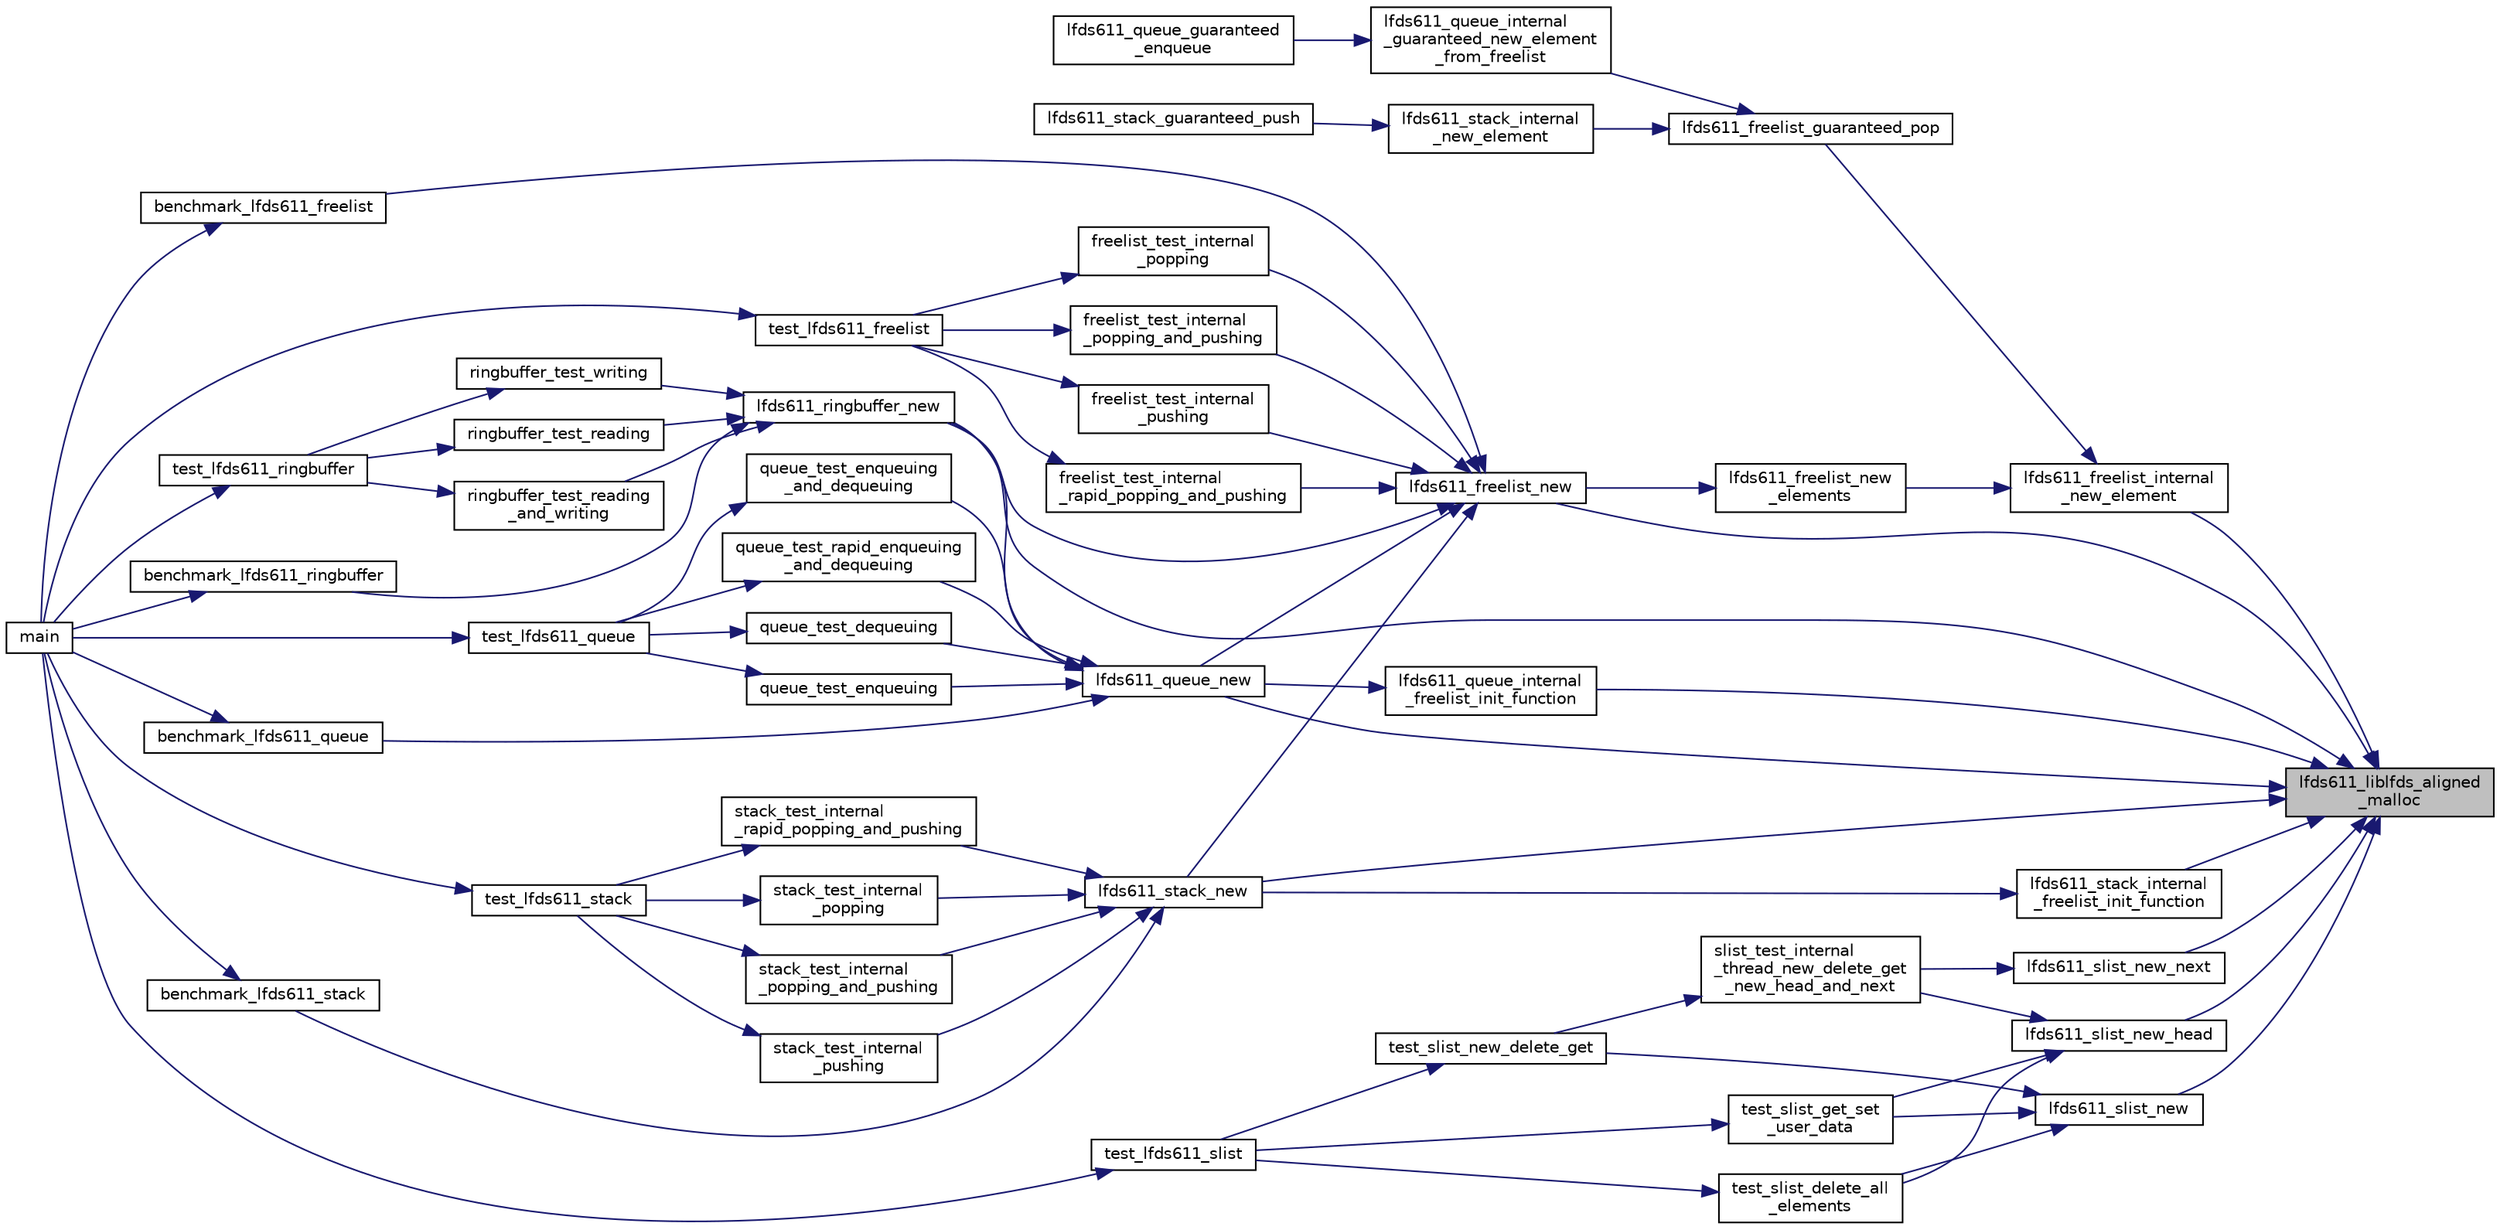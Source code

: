 digraph "lfds611_liblfds_aligned_malloc"
{
 // LATEX_PDF_SIZE
  edge [fontname="Helvetica",fontsize="10",labelfontname="Helvetica",labelfontsize="10"];
  node [fontname="Helvetica",fontsize="10",shape=record];
  rankdir="RL";
  Node1 [label="lfds611_liblfds_aligned\l_malloc",height=0.2,width=0.4,color="black", fillcolor="grey75", style="filled", fontcolor="black",tooltip=" "];
  Node1 -> Node2 [dir="back",color="midnightblue",fontsize="10",style="solid",fontname="Helvetica"];
  Node2 [label="lfds611_freelist_internal\l_new_element",height=0.2,width=0.4,color="black", fillcolor="white", style="filled",URL="$lfds611__freelist__new_8c.html#a14acdaafc0d4b786ed069643cdfe11a7",tooltip=" "];
  Node2 -> Node3 [dir="back",color="midnightblue",fontsize="10",style="solid",fontname="Helvetica"];
  Node3 [label="lfds611_freelist_guaranteed_pop",height=0.2,width=0.4,color="black", fillcolor="white", style="filled",URL="$lfds611__freelist__pop__push_8c.html#a2e2dca738782b6911311977722cf404d",tooltip=" "];
  Node3 -> Node4 [dir="back",color="midnightblue",fontsize="10",style="solid",fontname="Helvetica"];
  Node4 [label="lfds611_queue_internal\l_guaranteed_new_element\l_from_freelist",height=0.2,width=0.4,color="black", fillcolor="white", style="filled",URL="$lfds611__queue__new_8c.html#a9cfa978b5d1bd43a54126a7e85292659",tooltip=" "];
  Node4 -> Node5 [dir="back",color="midnightblue",fontsize="10",style="solid",fontname="Helvetica"];
  Node5 [label="lfds611_queue_guaranteed\l_enqueue",height=0.2,width=0.4,color="black", fillcolor="white", style="filled",URL="$lfds611__queue__queue_8c.html#abae2d00c8f5c1b90a48df150b6560ec1",tooltip=" "];
  Node3 -> Node6 [dir="back",color="midnightblue",fontsize="10",style="solid",fontname="Helvetica"];
  Node6 [label="lfds611_stack_internal\l_new_element",height=0.2,width=0.4,color="black", fillcolor="white", style="filled",URL="$lfds611__stack__new_8c.html#a251d0d96f46be6c3a0ac927ad14b615f",tooltip=" "];
  Node6 -> Node7 [dir="back",color="midnightblue",fontsize="10",style="solid",fontname="Helvetica"];
  Node7 [label="lfds611_stack_guaranteed_push",height=0.2,width=0.4,color="black", fillcolor="white", style="filled",URL="$lfds611__stack__push__pop_8c.html#a4cf92e6c3e4e9e7fe3fe6251148f6583",tooltip=" "];
  Node2 -> Node8 [dir="back",color="midnightblue",fontsize="10",style="solid",fontname="Helvetica"];
  Node8 [label="lfds611_freelist_new\l_elements",height=0.2,width=0.4,color="black", fillcolor="white", style="filled",URL="$lfds611__freelist__new_8c.html#ad2958223967d1c42b02507e5555aa73c",tooltip=" "];
  Node8 -> Node9 [dir="back",color="midnightblue",fontsize="10",style="solid",fontname="Helvetica"];
  Node9 [label="lfds611_freelist_new",height=0.2,width=0.4,color="black", fillcolor="white", style="filled",URL="$lfds611__freelist__new_8c.html#a2045c8edde63991a6ff575e81a515d1e",tooltip=" "];
  Node9 -> Node10 [dir="back",color="midnightblue",fontsize="10",style="solid",fontname="Helvetica"];
  Node10 [label="benchmark_lfds611_freelist",height=0.2,width=0.4,color="black", fillcolor="white", style="filled",URL="$liblfds6_81_81_2test_2src_2internal_8h.html#a7ac3aa2d717c531e9b224449fddb04ba",tooltip=" "];
  Node10 -> Node11 [dir="back",color="midnightblue",fontsize="10",style="solid",fontname="Helvetica"];
  Node11 [label="main",height=0.2,width=0.4,color="black", fillcolor="white", style="filled",URL="$UTIL_2LFDS_2liblfds6_81_81_2test_2src_2main_8c.html#a3c04138a5bfe5d72780bb7e82a18e627",tooltip=" "];
  Node9 -> Node12 [dir="back",color="midnightblue",fontsize="10",style="solid",fontname="Helvetica"];
  Node12 [label="freelist_test_internal\l_popping",height=0.2,width=0.4,color="black", fillcolor="white", style="filled",URL="$test__freelist_8c.html#a24f0389da483595a7b1eac48acb6997a",tooltip=" "];
  Node12 -> Node13 [dir="back",color="midnightblue",fontsize="10",style="solid",fontname="Helvetica"];
  Node13 [label="test_lfds611_freelist",height=0.2,width=0.4,color="black", fillcolor="white", style="filled",URL="$test__freelist_8c.html#a9990f1994c05ae97b213ee0b059d8fc5",tooltip=" "];
  Node13 -> Node11 [dir="back",color="midnightblue",fontsize="10",style="solid",fontname="Helvetica"];
  Node9 -> Node14 [dir="back",color="midnightblue",fontsize="10",style="solid",fontname="Helvetica"];
  Node14 [label="freelist_test_internal\l_popping_and_pushing",height=0.2,width=0.4,color="black", fillcolor="white", style="filled",URL="$test__freelist_8c.html#a66449339f8975b98fbe31cc287fa7af1",tooltip=" "];
  Node14 -> Node13 [dir="back",color="midnightblue",fontsize="10",style="solid",fontname="Helvetica"];
  Node9 -> Node15 [dir="back",color="midnightblue",fontsize="10",style="solid",fontname="Helvetica"];
  Node15 [label="freelist_test_internal\l_pushing",height=0.2,width=0.4,color="black", fillcolor="white", style="filled",URL="$test__freelist_8c.html#aac1850bdb558429621af572d32bfd592",tooltip=" "];
  Node15 -> Node13 [dir="back",color="midnightblue",fontsize="10",style="solid",fontname="Helvetica"];
  Node9 -> Node16 [dir="back",color="midnightblue",fontsize="10",style="solid",fontname="Helvetica"];
  Node16 [label="freelist_test_internal\l_rapid_popping_and_pushing",height=0.2,width=0.4,color="black", fillcolor="white", style="filled",URL="$test__freelist_8c.html#ac7dac436435acb477b606731ee7084a3",tooltip=" "];
  Node16 -> Node13 [dir="back",color="midnightblue",fontsize="10",style="solid",fontname="Helvetica"];
  Node9 -> Node17 [dir="back",color="midnightblue",fontsize="10",style="solid",fontname="Helvetica"];
  Node17 [label="lfds611_queue_new",height=0.2,width=0.4,color="black", fillcolor="white", style="filled",URL="$lfds611__queue__new_8c.html#a95d87cc75a4acff57b66e9a1241027ee",tooltip=" "];
  Node17 -> Node18 [dir="back",color="midnightblue",fontsize="10",style="solid",fontname="Helvetica"];
  Node18 [label="benchmark_lfds611_queue",height=0.2,width=0.4,color="black", fillcolor="white", style="filled",URL="$liblfds6_81_81_2test_2src_2internal_8h.html#acd92fa3d48240cbf8229c145ef7bf7c9",tooltip=" "];
  Node18 -> Node11 [dir="back",color="midnightblue",fontsize="10",style="solid",fontname="Helvetica"];
  Node17 -> Node19 [dir="back",color="midnightblue",fontsize="10",style="solid",fontname="Helvetica"];
  Node19 [label="lfds611_ringbuffer_new",height=0.2,width=0.4,color="black", fillcolor="white", style="filled",URL="$lfds611__ringbuffer__new_8c.html#a85e4b5178c88f88d019a49dd0c9cda8d",tooltip=" "];
  Node19 -> Node20 [dir="back",color="midnightblue",fontsize="10",style="solid",fontname="Helvetica"];
  Node20 [label="benchmark_lfds611_ringbuffer",height=0.2,width=0.4,color="black", fillcolor="white", style="filled",URL="$liblfds6_81_81_2test_2src_2internal_8h.html#a0ee0b1ccd335333378d59a07232d052b",tooltip=" "];
  Node20 -> Node11 [dir="back",color="midnightblue",fontsize="10",style="solid",fontname="Helvetica"];
  Node19 -> Node21 [dir="back",color="midnightblue",fontsize="10",style="solid",fontname="Helvetica"];
  Node21 [label="ringbuffer_test_reading",height=0.2,width=0.4,color="black", fillcolor="white", style="filled",URL="$test__ringbuffer_8c.html#acea7fcc1cef012c3a1786ffeb579773d",tooltip=" "];
  Node21 -> Node22 [dir="back",color="midnightblue",fontsize="10",style="solid",fontname="Helvetica"];
  Node22 [label="test_lfds611_ringbuffer",height=0.2,width=0.4,color="black", fillcolor="white", style="filled",URL="$test__ringbuffer_8c.html#a52cca45019fa8713ede0315242dc2639",tooltip=" "];
  Node22 -> Node11 [dir="back",color="midnightblue",fontsize="10",style="solid",fontname="Helvetica"];
  Node19 -> Node23 [dir="back",color="midnightblue",fontsize="10",style="solid",fontname="Helvetica"];
  Node23 [label="ringbuffer_test_reading\l_and_writing",height=0.2,width=0.4,color="black", fillcolor="white", style="filled",URL="$test__ringbuffer_8c.html#ad77615a02be8970a969721763aab3a22",tooltip=" "];
  Node23 -> Node22 [dir="back",color="midnightblue",fontsize="10",style="solid",fontname="Helvetica"];
  Node19 -> Node24 [dir="back",color="midnightblue",fontsize="10",style="solid",fontname="Helvetica"];
  Node24 [label="ringbuffer_test_writing",height=0.2,width=0.4,color="black", fillcolor="white", style="filled",URL="$test__ringbuffer_8c.html#ab6f3a403c6f25abb82a1667bbf40c2e7",tooltip=" "];
  Node24 -> Node22 [dir="back",color="midnightblue",fontsize="10",style="solid",fontname="Helvetica"];
  Node17 -> Node25 [dir="back",color="midnightblue",fontsize="10",style="solid",fontname="Helvetica"];
  Node25 [label="queue_test_dequeuing",height=0.2,width=0.4,color="black", fillcolor="white", style="filled",URL="$test__queue_8c.html#a1290bd1770139c22378c55dc5d9b8033",tooltip=" "];
  Node25 -> Node26 [dir="back",color="midnightblue",fontsize="10",style="solid",fontname="Helvetica"];
  Node26 [label="test_lfds611_queue",height=0.2,width=0.4,color="black", fillcolor="white", style="filled",URL="$test__queue_8c.html#a0017b2d6ba27b4152a4ab66a2e454612",tooltip=" "];
  Node26 -> Node11 [dir="back",color="midnightblue",fontsize="10",style="solid",fontname="Helvetica"];
  Node17 -> Node27 [dir="back",color="midnightblue",fontsize="10",style="solid",fontname="Helvetica"];
  Node27 [label="queue_test_enqueuing",height=0.2,width=0.4,color="black", fillcolor="white", style="filled",URL="$test__queue_8c.html#a13000a3c1ddf073a6c117ad3e613a871",tooltip=" "];
  Node27 -> Node26 [dir="back",color="midnightblue",fontsize="10",style="solid",fontname="Helvetica"];
  Node17 -> Node28 [dir="back",color="midnightblue",fontsize="10",style="solid",fontname="Helvetica"];
  Node28 [label="queue_test_enqueuing\l_and_dequeuing",height=0.2,width=0.4,color="black", fillcolor="white", style="filled",URL="$test__queue_8c.html#a5df673936334ce51cf6f50cc6a27c1a4",tooltip=" "];
  Node28 -> Node26 [dir="back",color="midnightblue",fontsize="10",style="solid",fontname="Helvetica"];
  Node17 -> Node29 [dir="back",color="midnightblue",fontsize="10",style="solid",fontname="Helvetica"];
  Node29 [label="queue_test_rapid_enqueuing\l_and_dequeuing",height=0.2,width=0.4,color="black", fillcolor="white", style="filled",URL="$test__queue_8c.html#a82d3e80b33319e984824639febe139d8",tooltip=" "];
  Node29 -> Node26 [dir="back",color="midnightblue",fontsize="10",style="solid",fontname="Helvetica"];
  Node9 -> Node19 [dir="back",color="midnightblue",fontsize="10",style="solid",fontname="Helvetica"];
  Node9 -> Node30 [dir="back",color="midnightblue",fontsize="10",style="solid",fontname="Helvetica"];
  Node30 [label="lfds611_stack_new",height=0.2,width=0.4,color="black", fillcolor="white", style="filled",URL="$lfds611__stack__new_8c.html#a385810a5ab32cbfd478616f3a69c664c",tooltip=" "];
  Node30 -> Node31 [dir="back",color="midnightblue",fontsize="10",style="solid",fontname="Helvetica"];
  Node31 [label="benchmark_lfds611_stack",height=0.2,width=0.4,color="black", fillcolor="white", style="filled",URL="$liblfds6_81_81_2test_2src_2internal_8h.html#ae62f2383428b4bdfdfef084fcb51eb14",tooltip=" "];
  Node31 -> Node11 [dir="back",color="midnightblue",fontsize="10",style="solid",fontname="Helvetica"];
  Node30 -> Node32 [dir="back",color="midnightblue",fontsize="10",style="solid",fontname="Helvetica"];
  Node32 [label="stack_test_internal\l_popping",height=0.2,width=0.4,color="black", fillcolor="white", style="filled",URL="$test__stack_8c.html#aa192b3c754a5bc86ed24078dcecc56d9",tooltip=" "];
  Node32 -> Node33 [dir="back",color="midnightblue",fontsize="10",style="solid",fontname="Helvetica"];
  Node33 [label="test_lfds611_stack",height=0.2,width=0.4,color="black", fillcolor="white", style="filled",URL="$test__stack_8c.html#abd4ca1201484a92bad5abf57fd14eef0",tooltip=" "];
  Node33 -> Node11 [dir="back",color="midnightblue",fontsize="10",style="solid",fontname="Helvetica"];
  Node30 -> Node34 [dir="back",color="midnightblue",fontsize="10",style="solid",fontname="Helvetica"];
  Node34 [label="stack_test_internal\l_popping_and_pushing",height=0.2,width=0.4,color="black", fillcolor="white", style="filled",URL="$test__stack_8c.html#a07ce640033aa9942936c5f8487caa16d",tooltip=" "];
  Node34 -> Node33 [dir="back",color="midnightblue",fontsize="10",style="solid",fontname="Helvetica"];
  Node30 -> Node35 [dir="back",color="midnightblue",fontsize="10",style="solid",fontname="Helvetica"];
  Node35 [label="stack_test_internal\l_pushing",height=0.2,width=0.4,color="black", fillcolor="white", style="filled",URL="$test__stack_8c.html#a8ea8432c009448f8fe94c3d3dd87f6d5",tooltip=" "];
  Node35 -> Node33 [dir="back",color="midnightblue",fontsize="10",style="solid",fontname="Helvetica"];
  Node30 -> Node36 [dir="back",color="midnightblue",fontsize="10",style="solid",fontname="Helvetica"];
  Node36 [label="stack_test_internal\l_rapid_popping_and_pushing",height=0.2,width=0.4,color="black", fillcolor="white", style="filled",URL="$test__stack_8c.html#aad478047cc246905b13310c9b4aa83b1",tooltip=" "];
  Node36 -> Node33 [dir="back",color="midnightblue",fontsize="10",style="solid",fontname="Helvetica"];
  Node1 -> Node9 [dir="back",color="midnightblue",fontsize="10",style="solid",fontname="Helvetica"];
  Node1 -> Node37 [dir="back",color="midnightblue",fontsize="10",style="solid",fontname="Helvetica"];
  Node37 [label="lfds611_queue_internal\l_freelist_init_function",height=0.2,width=0.4,color="black", fillcolor="white", style="filled",URL="$lfds611__queue__new_8c.html#ad47c82707889102c79982bfcd5bd6cbb",tooltip=" "];
  Node37 -> Node17 [dir="back",color="midnightblue",fontsize="10",style="solid",fontname="Helvetica"];
  Node1 -> Node17 [dir="back",color="midnightblue",fontsize="10",style="solid",fontname="Helvetica"];
  Node1 -> Node19 [dir="back",color="midnightblue",fontsize="10",style="solid",fontname="Helvetica"];
  Node1 -> Node38 [dir="back",color="midnightblue",fontsize="10",style="solid",fontname="Helvetica"];
  Node38 [label="lfds611_slist_new",height=0.2,width=0.4,color="black", fillcolor="white", style="filled",URL="$lfds611__slist__new_8c.html#a70517b871083b2d3303b3926b6469aba",tooltip=" "];
  Node38 -> Node39 [dir="back",color="midnightblue",fontsize="10",style="solid",fontname="Helvetica"];
  Node39 [label="test_slist_delete_all\l_elements",height=0.2,width=0.4,color="black", fillcolor="white", style="filled",URL="$test__slist_8c.html#ad99b717d59b289847ae577c2afbd515d",tooltip=" "];
  Node39 -> Node40 [dir="back",color="midnightblue",fontsize="10",style="solid",fontname="Helvetica"];
  Node40 [label="test_lfds611_slist",height=0.2,width=0.4,color="black", fillcolor="white", style="filled",URL="$test__slist_8c.html#a1e0fcb224cca32b9b34df3c22e4278c5",tooltip=" "];
  Node40 -> Node11 [dir="back",color="midnightblue",fontsize="10",style="solid",fontname="Helvetica"];
  Node38 -> Node41 [dir="back",color="midnightblue",fontsize="10",style="solid",fontname="Helvetica"];
  Node41 [label="test_slist_get_set\l_user_data",height=0.2,width=0.4,color="black", fillcolor="white", style="filled",URL="$test__slist_8c.html#a7e810cf011a1846cd945347419d26deb",tooltip=" "];
  Node41 -> Node40 [dir="back",color="midnightblue",fontsize="10",style="solid",fontname="Helvetica"];
  Node38 -> Node42 [dir="back",color="midnightblue",fontsize="10",style="solid",fontname="Helvetica"];
  Node42 [label="test_slist_new_delete_get",height=0.2,width=0.4,color="black", fillcolor="white", style="filled",URL="$test__slist_8c.html#aacc348b950a8c79a881792dbd85b7fd4",tooltip=" "];
  Node42 -> Node40 [dir="back",color="midnightblue",fontsize="10",style="solid",fontname="Helvetica"];
  Node1 -> Node43 [dir="back",color="midnightblue",fontsize="10",style="solid",fontname="Helvetica"];
  Node43 [label="lfds611_slist_new_head",height=0.2,width=0.4,color="black", fillcolor="white", style="filled",URL="$lfds611__slist__new_8c.html#a6c64e2d0312a248742dfc8a1253a7a9b",tooltip=" "];
  Node43 -> Node44 [dir="back",color="midnightblue",fontsize="10",style="solid",fontname="Helvetica"];
  Node44 [label="slist_test_internal\l_thread_new_delete_get\l_new_head_and_next",height=0.2,width=0.4,color="black", fillcolor="white", style="filled",URL="$test__slist_8c.html#a854aa22f6f9cb24113775144178bc480",tooltip=" "];
  Node44 -> Node42 [dir="back",color="midnightblue",fontsize="10",style="solid",fontname="Helvetica"];
  Node43 -> Node39 [dir="back",color="midnightblue",fontsize="10",style="solid",fontname="Helvetica"];
  Node43 -> Node41 [dir="back",color="midnightblue",fontsize="10",style="solid",fontname="Helvetica"];
  Node1 -> Node45 [dir="back",color="midnightblue",fontsize="10",style="solid",fontname="Helvetica"];
  Node45 [label="lfds611_slist_new_next",height=0.2,width=0.4,color="black", fillcolor="white", style="filled",URL="$lfds611__slist__new_8c.html#ae6972e282f10c5aa57c2fbb95e32cd6e",tooltip=" "];
  Node45 -> Node44 [dir="back",color="midnightblue",fontsize="10",style="solid",fontname="Helvetica"];
  Node1 -> Node46 [dir="back",color="midnightblue",fontsize="10",style="solid",fontname="Helvetica"];
  Node46 [label="lfds611_stack_internal\l_freelist_init_function",height=0.2,width=0.4,color="black", fillcolor="white", style="filled",URL="$lfds611__stack__new_8c.html#adcbc8b2bcf1ca6200331a4c8b8d9464a",tooltip=" "];
  Node46 -> Node30 [dir="back",color="midnightblue",fontsize="10",style="solid",fontname="Helvetica"];
  Node1 -> Node30 [dir="back",color="midnightblue",fontsize="10",style="solid",fontname="Helvetica"];
}
